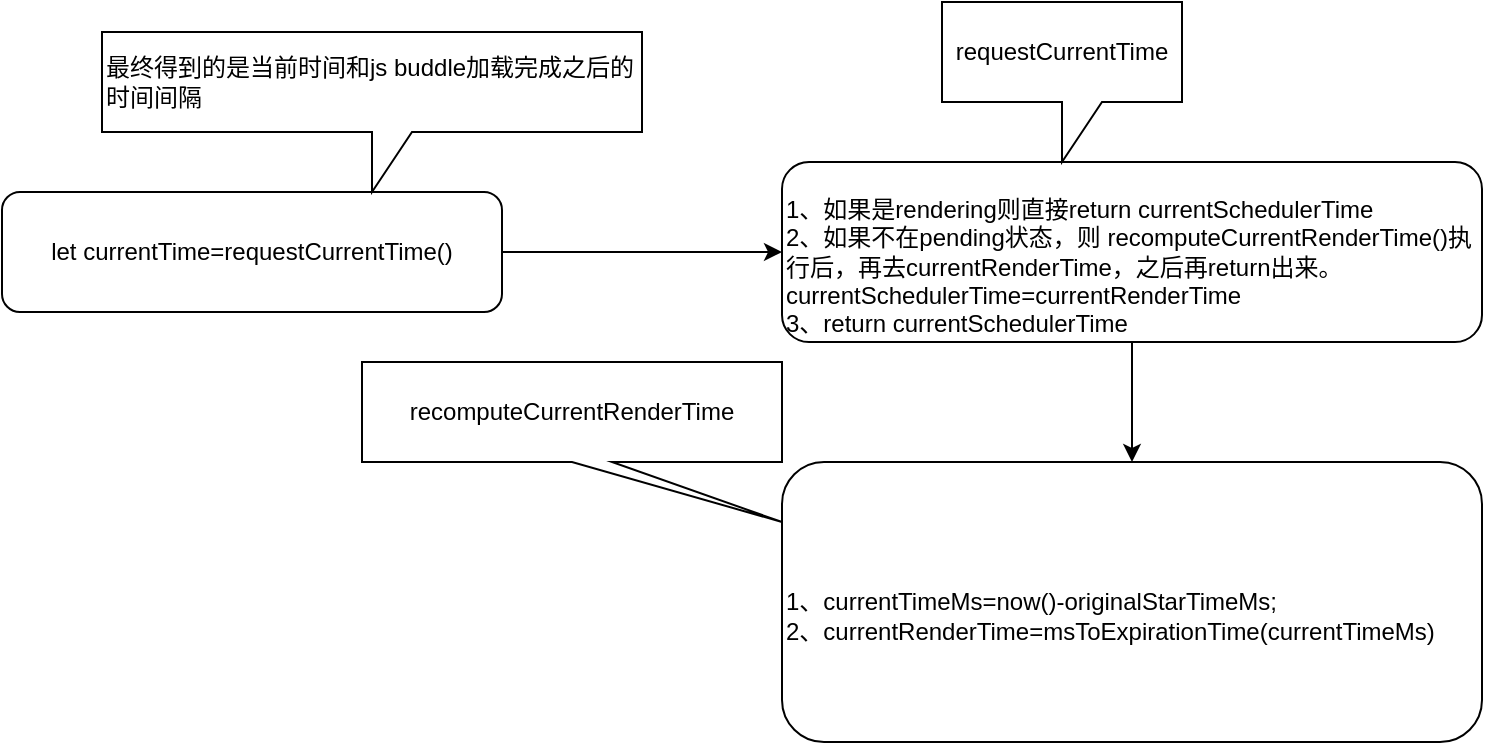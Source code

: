 <mxfile version="12.4.8" type="github">
  <diagram id="UDHN2HxAG6FX_cLJGv5e" name="Page-1">
    <mxGraphModel dx="946" dy="536" grid="1" gridSize="10" guides="1" tooltips="1" connect="1" arrows="1" fold="1" page="1" pageScale="1" pageWidth="827" pageHeight="1169" math="0" shadow="0">
      <root>
        <mxCell id="0"/>
        <mxCell id="1" parent="0"/>
        <mxCell id="rQTwvaYBVOS84T_QI0h9-4" value="" style="edgeStyle=orthogonalEdgeStyle;rounded=0;orthogonalLoop=1;jettySize=auto;html=1;" parent="1" source="rQTwvaYBVOS84T_QI0h9-2" target="rQTwvaYBVOS84T_QI0h9-3" edge="1">
          <mxGeometry relative="1" as="geometry"/>
        </mxCell>
        <mxCell id="rQTwvaYBVOS84T_QI0h9-2" value="let currentTime=requestCurrentTime()" style="rounded=1;whiteSpace=wrap;html=1;" parent="1" vertex="1">
          <mxGeometry x="30" y="245" width="250" height="60" as="geometry"/>
        </mxCell>
        <mxCell id="rQTwvaYBVOS84T_QI0h9-8" value="" style="edgeStyle=orthogonalEdgeStyle;rounded=0;orthogonalLoop=1;jettySize=auto;html=1;" parent="1" source="rQTwvaYBVOS84T_QI0h9-3" target="rQTwvaYBVOS84T_QI0h9-7" edge="1">
          <mxGeometry relative="1" as="geometry"/>
        </mxCell>
        <mxCell id="rQTwvaYBVOS84T_QI0h9-3" value="&lt;br&gt;1、如果是rendering则直接return currentSchedulerTime&lt;br&gt;2、如果不在pending状态，则 recomputeCurrentRenderTime()执行后，再去currentRenderTime，之后再return出来。&lt;br&gt;currentSchedulerTime=currentRenderTime&lt;br&gt;3、return currentSchedulerTime" style="rounded=1;whiteSpace=wrap;html=1;align=left;" parent="1" vertex="1">
          <mxGeometry x="420" y="230" width="350" height="90" as="geometry"/>
        </mxCell>
        <mxCell id="rQTwvaYBVOS84T_QI0h9-7" value="&lt;br&gt;1、currentTimeMs=now()-originalStarTimeMs;&lt;br&gt;2、currentRenderTime=msToExpirationTime(currentTimeMs)" style="rounded=1;whiteSpace=wrap;html=1;align=left;" parent="1" vertex="1">
          <mxGeometry x="420" y="380" width="350" height="140" as="geometry"/>
        </mxCell>
        <mxCell id="rQTwvaYBVOS84T_QI0h9-6" value="&lt;span style=&quot;white-space: normal&quot;&gt;requestCurrentTime&lt;/span&gt;" style="shape=callout;whiteSpace=wrap;html=1;perimeter=calloutPerimeter;" parent="1" vertex="1">
          <mxGeometry x="500" y="150" width="120" height="80" as="geometry"/>
        </mxCell>
        <mxCell id="rQTwvaYBVOS84T_QI0h9-9" value="recomputeCurrentRenderTime" style="shape=callout;whiteSpace=wrap;html=1;perimeter=calloutPerimeter;position2=1;" parent="1" vertex="1">
          <mxGeometry x="210" y="330" width="210" height="80" as="geometry"/>
        </mxCell>
        <mxCell id="rQTwvaYBVOS84T_QI0h9-10" value="最终得到的是当前时间和js buddle加载完成之后的时间间隔" style="shape=callout;whiteSpace=wrap;html=1;perimeter=calloutPerimeter;align=left;" parent="1" vertex="1">
          <mxGeometry x="80" y="165" width="270" height="80" as="geometry"/>
        </mxCell>
      </root>
    </mxGraphModel>
  </diagram>
</mxfile>
